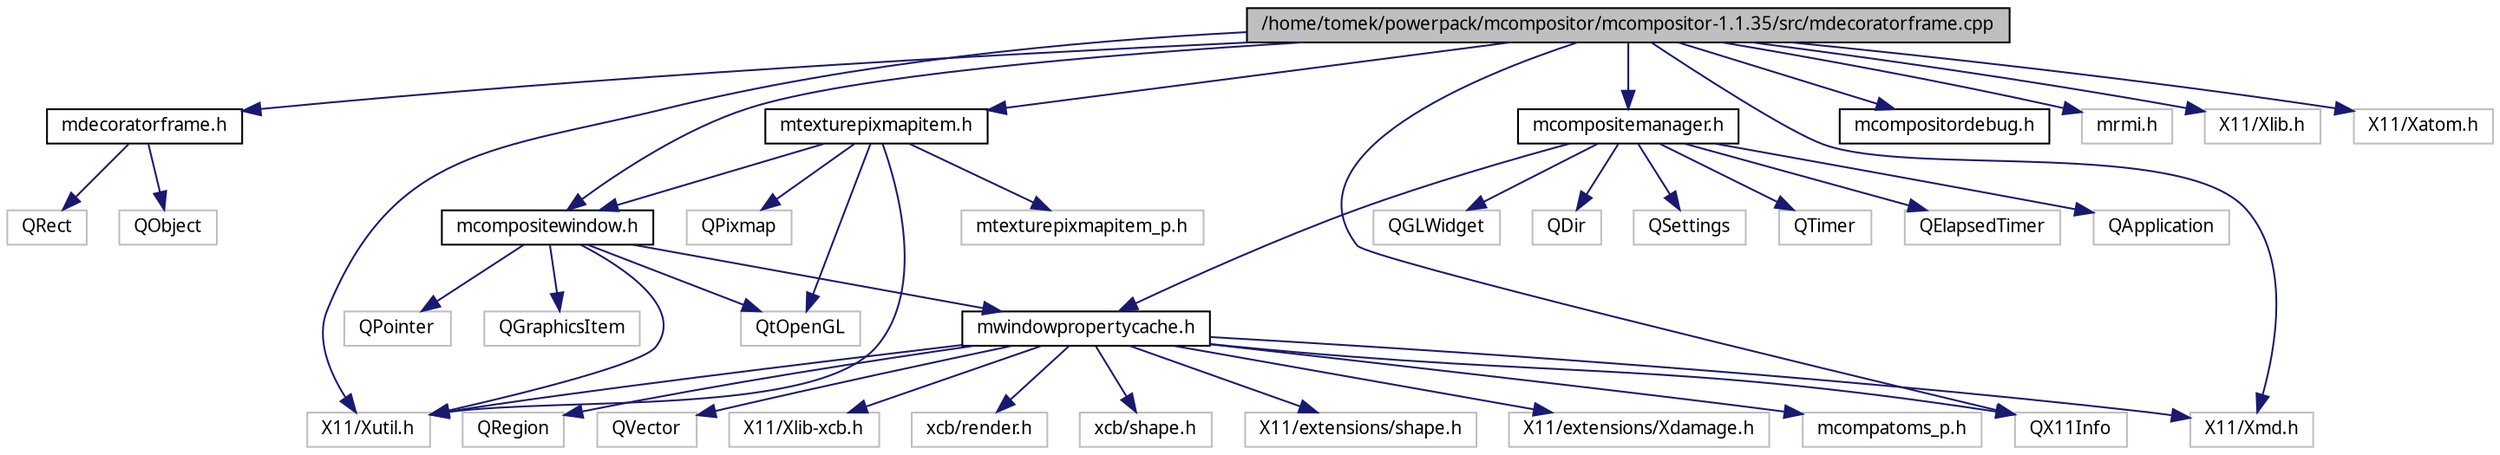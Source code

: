 digraph G
{
  edge [fontname="FreeSans.ttf",fontsize="10",labelfontname="FreeSans.ttf",labelfontsize="10"];
  node [fontname="FreeSans.ttf",fontsize="10",shape=record];
  Node1 [label="/home/tomek/powerpack/mcompositor/mcompositor-1.1.35/src/mdecoratorframe.cpp",height=0.2,width=0.4,color="black", fillcolor="grey75", style="filled" fontcolor="black"];
  Node1 -> Node2 [color="midnightblue",fontsize="10",style="solid",fontname="FreeSans.ttf"];
  Node2 [label="mdecoratorframe.h",height=0.2,width=0.4,color="black", fillcolor="white", style="filled",URL="$mdecoratorframe_8h.html"];
  Node2 -> Node3 [color="midnightblue",fontsize="10",style="solid",fontname="FreeSans.ttf"];
  Node3 [label="QObject",height=0.2,width=0.4,color="grey75", fillcolor="white", style="filled"];
  Node2 -> Node4 [color="midnightblue",fontsize="10",style="solid",fontname="FreeSans.ttf"];
  Node4 [label="QRect",height=0.2,width=0.4,color="grey75", fillcolor="white", style="filled"];
  Node1 -> Node5 [color="midnightblue",fontsize="10",style="solid",fontname="FreeSans.ttf"];
  Node5 [label="mcompositewindow.h",height=0.2,width=0.4,color="black", fillcolor="white", style="filled",URL="$mcompositewindow_8h.html"];
  Node5 -> Node6 [color="midnightblue",fontsize="10",style="solid",fontname="FreeSans.ttf"];
  Node6 [label="QGraphicsItem",height=0.2,width=0.4,color="grey75", fillcolor="white", style="filled"];
  Node5 -> Node7 [color="midnightblue",fontsize="10",style="solid",fontname="FreeSans.ttf"];
  Node7 [label="QtOpenGL",height=0.2,width=0.4,color="grey75", fillcolor="white", style="filled"];
  Node5 -> Node8 [color="midnightblue",fontsize="10",style="solid",fontname="FreeSans.ttf"];
  Node8 [label="QPointer",height=0.2,width=0.4,color="grey75", fillcolor="white", style="filled"];
  Node5 -> Node9 [color="midnightblue",fontsize="10",style="solid",fontname="FreeSans.ttf"];
  Node9 [label="X11/Xutil.h",height=0.2,width=0.4,color="grey75", fillcolor="white", style="filled"];
  Node5 -> Node10 [color="midnightblue",fontsize="10",style="solid",fontname="FreeSans.ttf"];
  Node10 [label="mwindowpropertycache.h",height=0.2,width=0.4,color="black", fillcolor="white", style="filled",URL="$mwindowpropertycache_8h.html"];
  Node10 -> Node11 [color="midnightblue",fontsize="10",style="solid",fontname="FreeSans.ttf"];
  Node11 [label="QRegion",height=0.2,width=0.4,color="grey75", fillcolor="white", style="filled"];
  Node10 -> Node12 [color="midnightblue",fontsize="10",style="solid",fontname="FreeSans.ttf"];
  Node12 [label="QX11Info",height=0.2,width=0.4,color="grey75", fillcolor="white", style="filled"];
  Node10 -> Node13 [color="midnightblue",fontsize="10",style="solid",fontname="FreeSans.ttf"];
  Node13 [label="QVector",height=0.2,width=0.4,color="grey75", fillcolor="white", style="filled"];
  Node10 -> Node9 [color="midnightblue",fontsize="10",style="solid",fontname="FreeSans.ttf"];
  Node10 -> Node14 [color="midnightblue",fontsize="10",style="solid",fontname="FreeSans.ttf"];
  Node14 [label="X11/Xlib-xcb.h",height=0.2,width=0.4,color="grey75", fillcolor="white", style="filled"];
  Node10 -> Node15 [color="midnightblue",fontsize="10",style="solid",fontname="FreeSans.ttf"];
  Node15 [label="X11/Xmd.h",height=0.2,width=0.4,color="grey75", fillcolor="white", style="filled"];
  Node10 -> Node16 [color="midnightblue",fontsize="10",style="solid",fontname="FreeSans.ttf"];
  Node16 [label="xcb/render.h",height=0.2,width=0.4,color="grey75", fillcolor="white", style="filled"];
  Node10 -> Node17 [color="midnightblue",fontsize="10",style="solid",fontname="FreeSans.ttf"];
  Node17 [label="xcb/shape.h",height=0.2,width=0.4,color="grey75", fillcolor="white", style="filled"];
  Node10 -> Node18 [color="midnightblue",fontsize="10",style="solid",fontname="FreeSans.ttf"];
  Node18 [label="X11/extensions/shape.h",height=0.2,width=0.4,color="grey75", fillcolor="white", style="filled"];
  Node10 -> Node19 [color="midnightblue",fontsize="10",style="solid",fontname="FreeSans.ttf"];
  Node19 [label="X11/extensions/Xdamage.h",height=0.2,width=0.4,color="grey75", fillcolor="white", style="filled"];
  Node10 -> Node20 [color="midnightblue",fontsize="10",style="solid",fontname="FreeSans.ttf"];
  Node20 [label="mcompatoms_p.h",height=0.2,width=0.4,color="grey75", fillcolor="white", style="filled"];
  Node1 -> Node21 [color="midnightblue",fontsize="10",style="solid",fontname="FreeSans.ttf"];
  Node21 [label="mtexturepixmapitem.h",height=0.2,width=0.4,color="black", fillcolor="white", style="filled",URL="$mtexturepixmapitem_8h.html"];
  Node21 -> Node5 [color="midnightblue",fontsize="10",style="solid",fontname="FreeSans.ttf"];
  Node21 -> Node22 [color="midnightblue",fontsize="10",style="solid",fontname="FreeSans.ttf"];
  Node22 [label="mtexturepixmapitem_p.h",height=0.2,width=0.4,color="grey75", fillcolor="white", style="filled"];
  Node21 -> Node7 [color="midnightblue",fontsize="10",style="solid",fontname="FreeSans.ttf"];
  Node21 -> Node23 [color="midnightblue",fontsize="10",style="solid",fontname="FreeSans.ttf"];
  Node23 [label="QPixmap",height=0.2,width=0.4,color="grey75", fillcolor="white", style="filled"];
  Node21 -> Node9 [color="midnightblue",fontsize="10",style="solid",fontname="FreeSans.ttf"];
  Node1 -> Node24 [color="midnightblue",fontsize="10",style="solid",fontname="FreeSans.ttf"];
  Node24 [label="mcompositemanager.h",height=0.2,width=0.4,color="black", fillcolor="white", style="filled",URL="$mcompositemanager_8h.html"];
  Node24 -> Node25 [color="midnightblue",fontsize="10",style="solid",fontname="FreeSans.ttf"];
  Node25 [label="QApplication",height=0.2,width=0.4,color="grey75", fillcolor="white", style="filled"];
  Node24 -> Node26 [color="midnightblue",fontsize="10",style="solid",fontname="FreeSans.ttf"];
  Node26 [label="QGLWidget",height=0.2,width=0.4,color="grey75", fillcolor="white", style="filled"];
  Node24 -> Node27 [color="midnightblue",fontsize="10",style="solid",fontname="FreeSans.ttf"];
  Node27 [label="QDir",height=0.2,width=0.4,color="grey75", fillcolor="white", style="filled"];
  Node24 -> Node28 [color="midnightblue",fontsize="10",style="solid",fontname="FreeSans.ttf"];
  Node28 [label="QSettings",height=0.2,width=0.4,color="grey75", fillcolor="white", style="filled"];
  Node24 -> Node29 [color="midnightblue",fontsize="10",style="solid",fontname="FreeSans.ttf"];
  Node29 [label="QTimer",height=0.2,width=0.4,color="grey75", fillcolor="white", style="filled"];
  Node24 -> Node10 [color="midnightblue",fontsize="10",style="solid",fontname="FreeSans.ttf"];
  Node24 -> Node30 [color="midnightblue",fontsize="10",style="solid",fontname="FreeSans.ttf"];
  Node30 [label="QElapsedTimer",height=0.2,width=0.4,color="grey75", fillcolor="white", style="filled"];
  Node1 -> Node31 [color="midnightblue",fontsize="10",style="solid",fontname="FreeSans.ttf"];
  Node31 [label="mcompositordebug.h",height=0.2,width=0.4,color="black", fillcolor="white", style="filled",URL="$mcompositordebug_8h.html"];
  Node1 -> Node32 [color="midnightblue",fontsize="10",style="solid",fontname="FreeSans.ttf"];
  Node32 [label="mrmi.h",height=0.2,width=0.4,color="grey75", fillcolor="white", style="filled"];
  Node1 -> Node12 [color="midnightblue",fontsize="10",style="solid",fontname="FreeSans.ttf"];
  Node1 -> Node9 [color="midnightblue",fontsize="10",style="solid",fontname="FreeSans.ttf"];
  Node1 -> Node33 [color="midnightblue",fontsize="10",style="solid",fontname="FreeSans.ttf"];
  Node33 [label="X11/Xlib.h",height=0.2,width=0.4,color="grey75", fillcolor="white", style="filled"];
  Node1 -> Node34 [color="midnightblue",fontsize="10",style="solid",fontname="FreeSans.ttf"];
  Node34 [label="X11/Xatom.h",height=0.2,width=0.4,color="grey75", fillcolor="white", style="filled"];
  Node1 -> Node15 [color="midnightblue",fontsize="10",style="solid",fontname="FreeSans.ttf"];
}
